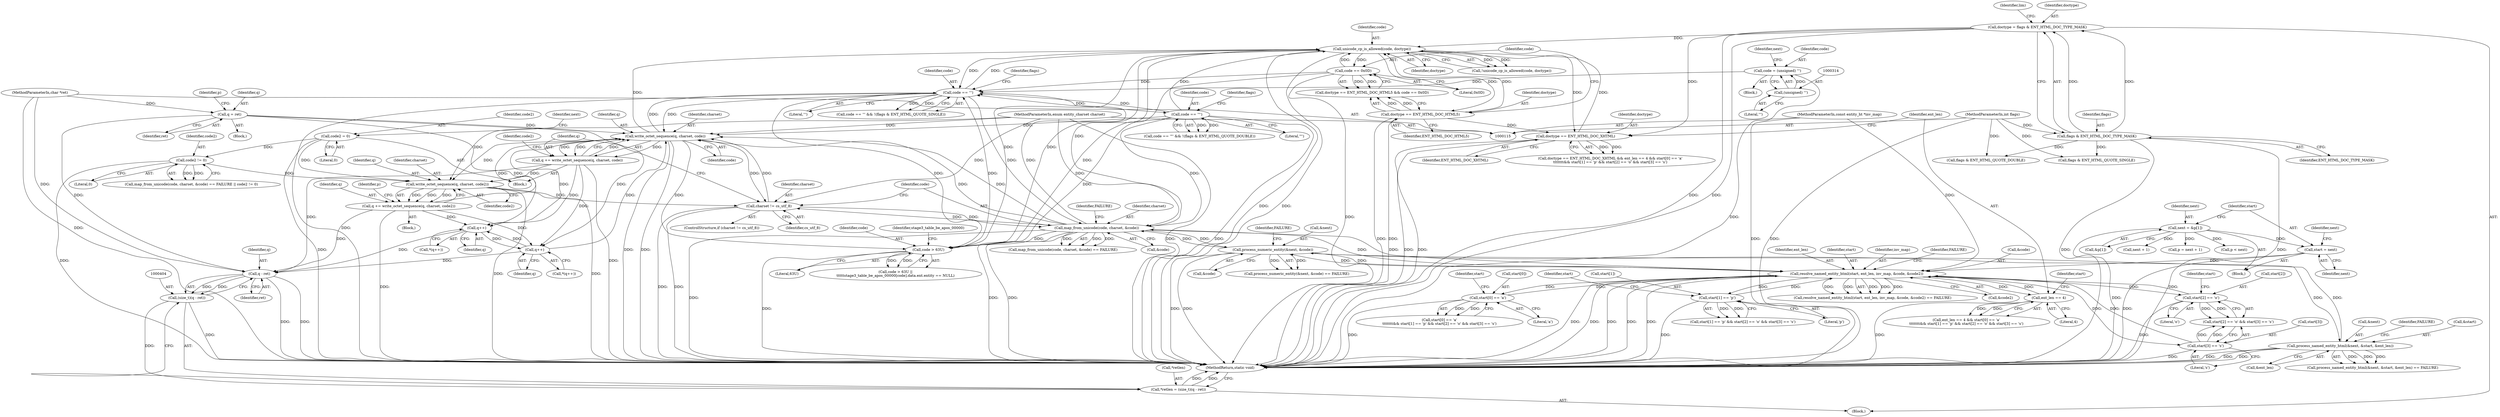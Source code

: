 digraph "0_php-src_0da8b8b801f9276359262f1ef8274c7812d3dfda?w=1_9@pointer" {
"1000405" [label="(Call,q - ret)"];
"1000392" [label="(Call,q++)"];
"1000180" [label="(Call,q++)"];
"1000361" [label="(Call,q += write_octet_sequence(q, charset, code))"];
"1000363" [label="(Call,write_octet_sequence(q, charset, code))"];
"1000149" [label="(Call,q = ret)"];
"1000118" [label="(MethodParameterIn,char *ret)"];
"1000370" [label="(Call,q += write_octet_sequence(q, charset, code2))"];
"1000372" [label="(Call,write_octet_sequence(q, charset, code2))"];
"1000123" [label="(MethodParameterIn,enum entity_charset charset)"];
"1000158" [label="(Call,code2 = 0)"];
"1000357" [label="(Call,code2 != 0)"];
"1000351" [label="(Call,map_from_unicode(code, charset, &code))"];
"1000335" [label="(Call,code == '\"')"];
"1000327" [label="(Call,code == '\'')"];
"1000311" [label="(Call,code = (unsigned) '\'')"];
"1000313" [label="(Call,(unsigned) '\'')"];
"1000238" [label="(Call,code == 0x0D)"];
"1000231" [label="(Call,unicode_cp_is_allowed(code, doctype))"];
"1000213" [label="(Call,code > 63U)"];
"1000129" [label="(Call,doctype = flags & ENT_HTML_DOC_TYPE_MASK)"];
"1000131" [label="(Call,flags & ENT_HTML_DOC_TYPE_MASK)"];
"1000121" [label="(MethodParameterIn,int flags)"];
"1000280" [label="(Call,doctype == ENT_HTML_DOC_XHTML)"];
"1000235" [label="(Call,doctype == ENT_HTML_DOC_HTML5)"];
"1000344" [label="(Call,charset != cs_utf_8)"];
"1000268" [label="(Call,resolve_named_entity_html(start, ent_len, inv_map, &code, &code2))"];
"1000252" [label="(Call,start = next)"];
"1000246" [label="(Call,next = &p[1])"];
"1000288" [label="(Call,start[0] == 'a')"];
"1000300" [label="(Call,start[2] == 'o')"];
"1000305" [label="(Call,start[3] == 's')"];
"1000294" [label="(Call,start[1] == 'p')"];
"1000284" [label="(Call,ent_len == 4)"];
"1000122" [label="(MethodParameterIn,const entity_ht *inv_map)"];
"1000201" [label="(Call,process_numeric_entity(&next, &code))"];
"1000257" [label="(Call,process_named_entity_html(&next, &start, &ent_len))"];
"1000403" [label="(Call,(size_t)(q - ret))"];
"1000400" [label="(Call,*retlen = (size_t)(q - ret))"];
"1000283" [label="(Call,ent_len == 4 && start[0] == 'a'\n\t\t\t\t\t\t\t&& start[1] == 'p' && start[2] == 'o' && start[3] == 's')"];
"1000133" [label="(Identifier,ENT_HTML_DOC_TYPE_MASK)"];
"1000204" [label="(Call,&code)"];
"1000400" [label="(Call,*retlen = (size_t)(q - ret))"];
"1000124" [label="(Block,)"];
"1000359" [label="(Literal,0)"];
"1000279" [label="(Call,doctype == ENT_HTML_DOC_XHTML && ent_len == 4 && start[0] == 'a'\n\t\t\t\t\t\t\t&& start[1] == 'p' && start[2] == 'o' && start[3] == 's')"];
"1000118" [label="(MethodParameterIn,char *ret)"];
"1000252" [label="(Call,start = next)"];
"1000406" [label="(Identifier,q)"];
"1000264" [label="(Identifier,FAILURE)"];
"1000257" [label="(Call,process_named_entity_html(&next, &start, &ent_len))"];
"1000335" [label="(Call,code == '\"')"];
"1000357" [label="(Call,code2 != 0)"];
"1000129" [label="(Call,doctype = flags & ENT_HTML_DOC_TYPE_MASK)"];
"1000369" [label="(Block,)"];
"1000272" [label="(Call,&code)"];
"1000364" [label="(Identifier,q)"];
"1000201" [label="(Call,process_numeric_entity(&next, &code))"];
"1000302" [label="(Identifier,start)"];
"1000213" [label="(Call,code > 63U)"];
"1000375" [label="(Identifier,code2)"];
"1000233" [label="(Identifier,doctype)"];
"1000405" [label="(Call,q - ret)"];
"1000135" [label="(Identifier,lim)"];
"1000301" [label="(Call,start[2])"];
"1000332" [label="(Identifier,flags)"];
"1000260" [label="(Call,&start)"];
"1000371" [label="(Identifier,q)"];
"1000298" [label="(Literal,'p')"];
"1000362" [label="(Identifier,q)"];
"1000180" [label="(Call,q++)"];
"1000312" [label="(Identifier,code)"];
"1000132" [label="(Identifier,flags)"];
"1000268" [label="(Call,resolve_named_entity_html(start, ent_len, inv_map, &code, &code2))"];
"1000246" [label="(Call,next = &p[1])"];
"1000179" [label="(Call,*(q++))"];
"1000322" [label="(Identifier,next)"];
"1000181" [label="(Identifier,q)"];
"1000131" [label="(Call,flags & ENT_HTML_DOC_TYPE_MASK)"];
"1000270" [label="(Identifier,ent_len)"];
"1000339" [label="(Call,flags & ENT_HTML_QUOTE_DOUBLE)"];
"1000361" [label="(Call,q += write_octet_sequence(q, charset, code))"];
"1000258" [label="(Call,&next)"];
"1000299" [label="(Call,start[2] == 'o' && start[3] == 's')"];
"1000336" [label="(Identifier,code)"];
"1000366" [label="(Identifier,code)"];
"1000329" [label="(Literal,'\'')"];
"1000123" [label="(MethodParameterIn,enum entity_charset charset)"];
"1000286" [label="(Literal,4)"];
"1000253" [label="(Identifier,start)"];
"1000212" [label="(Call,code > 63U ||\n\t\t\t\t\tstage3_table_be_apos_00000[code].data.ent.entity == NULL)"];
"1000230" [label="(Call,!unicode_cp_is_allowed(code, doctype))"];
"1000159" [label="(Identifier,code2)"];
"1000327" [label="(Call,code == '\'')"];
"1000392" [label="(Call,q++)"];
"1000345" [label="(Identifier,charset)"];
"1000259" [label="(Identifier,next)"];
"1000376" [label="(Call,p = next + 1)"];
"1000384" [label="(Call,p < next)"];
"1000235" [label="(Call,doctype == ENT_HTML_DOC_HTML5)"];
"1000306" [label="(Call,start[3])"];
"1000352" [label="(Identifier,code)"];
"1000326" [label="(Call,code == '\'' && !(flags & ENT_HTML_QUOTE_SINGLE))"];
"1000284" [label="(Call,ent_len == 4)"];
"1000282" [label="(Identifier,ENT_HTML_DOC_XHTML)"];
"1000153" [label="(Identifier,p)"];
"1000350" [label="(Call,map_from_unicode(code, charset, &code) == FAILURE)"];
"1000300" [label="(Call,start[2] == 'o')"];
"1000287" [label="(Call,start[0] == 'a'\n\t\t\t\t\t\t\t&& start[1] == 'p' && start[2] == 'o' && start[3] == 's')"];
"1000232" [label="(Identifier,code)"];
"1000334" [label="(Call,code == '\"' && !(flags & ENT_HTML_QUOTE_DOUBLE))"];
"1000305" [label="(Call,start[3] == 's')"];
"1000393" [label="(Identifier,q)"];
"1000151" [label="(Identifier,ret)"];
"1000267" [label="(Call,resolve_named_entity_html(start, ent_len, inv_map, &code, &code2) == FAILURE)"];
"1000254" [label="(Identifier,next)"];
"1000285" [label="(Identifier,ent_len)"];
"1000200" [label="(Call,process_numeric_entity(&next, &code) == FAILURE)"];
"1000309" [label="(Literal,'s')"];
"1000343" [label="(ControlStructure,if (charset != cs_utf_8))"];
"1000155" [label="(Block,)"];
"1000337" [label="(Literal,'\"')"];
"1000292" [label="(Literal,'a')"];
"1000377" [label="(Identifier,p)"];
"1000269" [label="(Identifier,start)"];
"1000315" [label="(Literal,'\'')"];
"1000344" [label="(Call,charset != cs_utf_8)"];
"1000240" [label="(Literal,0x0D)"];
"1000234" [label="(Call,doctype == ENT_HTML_DOC_HTML5 && code == 0x0D)"];
"1000248" [label="(Call,&p[1])"];
"1000374" [label="(Identifier,charset)"];
"1000363" [label="(Call,write_octet_sequence(q, charset, code))"];
"1000407" [label="(Identifier,ret)"];
"1000351" [label="(Call,map_from_unicode(code, charset, &code))"];
"1000121" [label="(MethodParameterIn,int flags)"];
"1000290" [label="(Identifier,start)"];
"1000158" [label="(Call,code2 = 0)"];
"1000346" [label="(Identifier,cs_utf_8)"];
"1000349" [label="(Call,map_from_unicode(code, charset, &code) == FAILURE || code2 != 0)"];
"1000149" [label="(Call,q = ret)"];
"1000163" [label="(Identifier,next)"];
"1000238" [label="(Call,code == 0x0D)"];
"1000271" [label="(Identifier,inv_map)"];
"1000293" [label="(Call,start[1] == 'p' && start[2] == 'o' && start[3] == 's')"];
"1000304" [label="(Literal,'o')"];
"1000365" [label="(Identifier,charset)"];
"1000122" [label="(MethodParameterIn,const entity_ht *inv_map)"];
"1000401" [label="(Call,*retlen)"];
"1000276" [label="(Identifier,FAILURE)"];
"1000391" [label="(Call,*(q++))"];
"1000262" [label="(Call,&ent_len)"];
"1000294" [label="(Call,start[1] == 'p')"];
"1000288" [label="(Call,start[0] == 'a')"];
"1000378" [label="(Call,next + 1)"];
"1000239" [label="(Identifier,code)"];
"1000289" [label="(Call,start[0])"];
"1000280" [label="(Call,doctype == ENT_HTML_DOC_XHTML)"];
"1000372" [label="(Call,write_octet_sequence(q, charset, code2))"];
"1000150" [label="(Identifier,q)"];
"1000313" [label="(Call,(unsigned) '\'')"];
"1000368" [label="(Identifier,code2)"];
"1000295" [label="(Call,start[1])"];
"1000296" [label="(Identifier,start)"];
"1000247" [label="(Identifier,next)"];
"1000354" [label="(Call,&code)"];
"1000256" [label="(Call,process_named_entity_html(&next, &start, &ent_len) == FAILURE)"];
"1000145" [label="(Block,)"];
"1000408" [label="(MethodReturn,static void)"];
"1000311" [label="(Call,code = (unsigned) '\'')"];
"1000214" [label="(Identifier,code)"];
"1000130" [label="(Identifier,doctype)"];
"1000281" [label="(Identifier,doctype)"];
"1000236" [label="(Identifier,doctype)"];
"1000328" [label="(Identifier,code)"];
"1000370" [label="(Call,q += write_octet_sequence(q, charset, code2))"];
"1000356" [label="(Identifier,FAILURE)"];
"1000358" [label="(Identifier,code2)"];
"1000231" [label="(Call,unicode_cp_is_allowed(code, doctype))"];
"1000221" [label="(Identifier,stage3_table_be_apos_00000)"];
"1000373" [label="(Identifier,q)"];
"1000215" [label="(Literal,63U)"];
"1000237" [label="(Identifier,ENT_HTML_DOC_HTML5)"];
"1000206" [label="(Identifier,FAILURE)"];
"1000331" [label="(Call,flags & ENT_HTML_QUOTE_SINGLE)"];
"1000243" [label="(Block,)"];
"1000340" [label="(Identifier,flags)"];
"1000160" [label="(Literal,0)"];
"1000353" [label="(Identifier,charset)"];
"1000307" [label="(Identifier,start)"];
"1000202" [label="(Call,&next)"];
"1000403" [label="(Call,(size_t)(q - ret))"];
"1000274" [label="(Call,&code2)"];
"1000310" [label="(Block,)"];
"1000405" -> "1000403"  [label="AST: "];
"1000405" -> "1000407"  [label="CFG: "];
"1000406" -> "1000405"  [label="AST: "];
"1000407" -> "1000405"  [label="AST: "];
"1000403" -> "1000405"  [label="CFG: "];
"1000405" -> "1000408"  [label="DDG: "];
"1000405" -> "1000408"  [label="DDG: "];
"1000405" -> "1000403"  [label="DDG: "];
"1000405" -> "1000403"  [label="DDG: "];
"1000392" -> "1000405"  [label="DDG: "];
"1000180" -> "1000405"  [label="DDG: "];
"1000361" -> "1000405"  [label="DDG: "];
"1000149" -> "1000405"  [label="DDG: "];
"1000370" -> "1000405"  [label="DDG: "];
"1000118" -> "1000405"  [label="DDG: "];
"1000392" -> "1000391"  [label="AST: "];
"1000392" -> "1000393"  [label="CFG: "];
"1000393" -> "1000392"  [label="AST: "];
"1000391" -> "1000392"  [label="CFG: "];
"1000392" -> "1000180"  [label="DDG: "];
"1000392" -> "1000363"  [label="DDG: "];
"1000180" -> "1000392"  [label="DDG: "];
"1000361" -> "1000392"  [label="DDG: "];
"1000149" -> "1000392"  [label="DDG: "];
"1000370" -> "1000392"  [label="DDG: "];
"1000180" -> "1000179"  [label="AST: "];
"1000180" -> "1000181"  [label="CFG: "];
"1000181" -> "1000180"  [label="AST: "];
"1000179" -> "1000180"  [label="CFG: "];
"1000361" -> "1000180"  [label="DDG: "];
"1000149" -> "1000180"  [label="DDG: "];
"1000370" -> "1000180"  [label="DDG: "];
"1000180" -> "1000363"  [label="DDG: "];
"1000361" -> "1000155"  [label="AST: "];
"1000361" -> "1000363"  [label="CFG: "];
"1000362" -> "1000361"  [label="AST: "];
"1000363" -> "1000361"  [label="AST: "];
"1000368" -> "1000361"  [label="CFG: "];
"1000361" -> "1000408"  [label="DDG: "];
"1000363" -> "1000361"  [label="DDG: "];
"1000363" -> "1000361"  [label="DDG: "];
"1000363" -> "1000361"  [label="DDG: "];
"1000361" -> "1000363"  [label="DDG: "];
"1000361" -> "1000372"  [label="DDG: "];
"1000363" -> "1000366"  [label="CFG: "];
"1000364" -> "1000363"  [label="AST: "];
"1000365" -> "1000363"  [label="AST: "];
"1000366" -> "1000363"  [label="AST: "];
"1000363" -> "1000408"  [label="DDG: "];
"1000363" -> "1000408"  [label="DDG: "];
"1000363" -> "1000213"  [label="DDG: "];
"1000363" -> "1000231"  [label="DDG: "];
"1000363" -> "1000327"  [label="DDG: "];
"1000363" -> "1000344"  [label="DDG: "];
"1000149" -> "1000363"  [label="DDG: "];
"1000370" -> "1000363"  [label="DDG: "];
"1000351" -> "1000363"  [label="DDG: "];
"1000351" -> "1000363"  [label="DDG: "];
"1000344" -> "1000363"  [label="DDG: "];
"1000123" -> "1000363"  [label="DDG: "];
"1000335" -> "1000363"  [label="DDG: "];
"1000327" -> "1000363"  [label="DDG: "];
"1000363" -> "1000372"  [label="DDG: "];
"1000149" -> "1000145"  [label="AST: "];
"1000149" -> "1000151"  [label="CFG: "];
"1000150" -> "1000149"  [label="AST: "];
"1000151" -> "1000149"  [label="AST: "];
"1000153" -> "1000149"  [label="CFG: "];
"1000118" -> "1000149"  [label="DDG: "];
"1000118" -> "1000115"  [label="AST: "];
"1000118" -> "1000408"  [label="DDG: "];
"1000370" -> "1000369"  [label="AST: "];
"1000370" -> "1000372"  [label="CFG: "];
"1000371" -> "1000370"  [label="AST: "];
"1000372" -> "1000370"  [label="AST: "];
"1000377" -> "1000370"  [label="CFG: "];
"1000370" -> "1000408"  [label="DDG: "];
"1000372" -> "1000370"  [label="DDG: "];
"1000372" -> "1000370"  [label="DDG: "];
"1000372" -> "1000370"  [label="DDG: "];
"1000372" -> "1000375"  [label="CFG: "];
"1000373" -> "1000372"  [label="AST: "];
"1000374" -> "1000372"  [label="AST: "];
"1000375" -> "1000372"  [label="AST: "];
"1000372" -> "1000408"  [label="DDG: "];
"1000372" -> "1000408"  [label="DDG: "];
"1000372" -> "1000344"  [label="DDG: "];
"1000123" -> "1000372"  [label="DDG: "];
"1000158" -> "1000372"  [label="DDG: "];
"1000357" -> "1000372"  [label="DDG: "];
"1000123" -> "1000115"  [label="AST: "];
"1000123" -> "1000408"  [label="DDG: "];
"1000123" -> "1000344"  [label="DDG: "];
"1000123" -> "1000351"  [label="DDG: "];
"1000158" -> "1000155"  [label="AST: "];
"1000158" -> "1000160"  [label="CFG: "];
"1000159" -> "1000158"  [label="AST: "];
"1000160" -> "1000158"  [label="AST: "];
"1000163" -> "1000158"  [label="CFG: "];
"1000158" -> "1000408"  [label="DDG: "];
"1000158" -> "1000357"  [label="DDG: "];
"1000357" -> "1000349"  [label="AST: "];
"1000357" -> "1000359"  [label="CFG: "];
"1000358" -> "1000357"  [label="AST: "];
"1000359" -> "1000357"  [label="AST: "];
"1000349" -> "1000357"  [label="CFG: "];
"1000357" -> "1000408"  [label="DDG: "];
"1000357" -> "1000349"  [label="DDG: "];
"1000357" -> "1000349"  [label="DDG: "];
"1000351" -> "1000350"  [label="AST: "];
"1000351" -> "1000354"  [label="CFG: "];
"1000352" -> "1000351"  [label="AST: "];
"1000353" -> "1000351"  [label="AST: "];
"1000354" -> "1000351"  [label="AST: "];
"1000356" -> "1000351"  [label="CFG: "];
"1000351" -> "1000408"  [label="DDG: "];
"1000351" -> "1000408"  [label="DDG: "];
"1000351" -> "1000408"  [label="DDG: "];
"1000351" -> "1000201"  [label="DDG: "];
"1000351" -> "1000213"  [label="DDG: "];
"1000351" -> "1000231"  [label="DDG: "];
"1000351" -> "1000268"  [label="DDG: "];
"1000351" -> "1000327"  [label="DDG: "];
"1000351" -> "1000344"  [label="DDG: "];
"1000351" -> "1000350"  [label="DDG: "];
"1000351" -> "1000350"  [label="DDG: "];
"1000351" -> "1000350"  [label="DDG: "];
"1000335" -> "1000351"  [label="DDG: "];
"1000327" -> "1000351"  [label="DDG: "];
"1000344" -> "1000351"  [label="DDG: "];
"1000268" -> "1000351"  [label="DDG: "];
"1000201" -> "1000351"  [label="DDG: "];
"1000335" -> "1000334"  [label="AST: "];
"1000335" -> "1000337"  [label="CFG: "];
"1000336" -> "1000335"  [label="AST: "];
"1000337" -> "1000335"  [label="AST: "];
"1000340" -> "1000335"  [label="CFG: "];
"1000334" -> "1000335"  [label="CFG: "];
"1000335" -> "1000408"  [label="DDG: "];
"1000335" -> "1000213"  [label="DDG: "];
"1000335" -> "1000231"  [label="DDG: "];
"1000335" -> "1000327"  [label="DDG: "];
"1000335" -> "1000334"  [label="DDG: "];
"1000335" -> "1000334"  [label="DDG: "];
"1000327" -> "1000335"  [label="DDG: "];
"1000327" -> "1000326"  [label="AST: "];
"1000327" -> "1000329"  [label="CFG: "];
"1000328" -> "1000327"  [label="AST: "];
"1000329" -> "1000327"  [label="AST: "];
"1000332" -> "1000327"  [label="CFG: "];
"1000326" -> "1000327"  [label="CFG: "];
"1000327" -> "1000408"  [label="DDG: "];
"1000327" -> "1000213"  [label="DDG: "];
"1000327" -> "1000231"  [label="DDG: "];
"1000327" -> "1000326"  [label="DDG: "];
"1000327" -> "1000326"  [label="DDG: "];
"1000311" -> "1000327"  [label="DDG: "];
"1000238" -> "1000327"  [label="DDG: "];
"1000213" -> "1000327"  [label="DDG: "];
"1000231" -> "1000327"  [label="DDG: "];
"1000311" -> "1000310"  [label="AST: "];
"1000311" -> "1000313"  [label="CFG: "];
"1000312" -> "1000311"  [label="AST: "];
"1000313" -> "1000311"  [label="AST: "];
"1000322" -> "1000311"  [label="CFG: "];
"1000311" -> "1000408"  [label="DDG: "];
"1000313" -> "1000311"  [label="DDG: "];
"1000313" -> "1000315"  [label="CFG: "];
"1000314" -> "1000313"  [label="AST: "];
"1000315" -> "1000313"  [label="AST: "];
"1000238" -> "1000234"  [label="AST: "];
"1000238" -> "1000240"  [label="CFG: "];
"1000239" -> "1000238"  [label="AST: "];
"1000240" -> "1000238"  [label="AST: "];
"1000234" -> "1000238"  [label="CFG: "];
"1000238" -> "1000408"  [label="DDG: "];
"1000238" -> "1000213"  [label="DDG: "];
"1000238" -> "1000231"  [label="DDG: "];
"1000238" -> "1000234"  [label="DDG: "];
"1000238" -> "1000234"  [label="DDG: "];
"1000231" -> "1000238"  [label="DDG: "];
"1000231" -> "1000230"  [label="AST: "];
"1000231" -> "1000233"  [label="CFG: "];
"1000232" -> "1000231"  [label="AST: "];
"1000233" -> "1000231"  [label="AST: "];
"1000230" -> "1000231"  [label="CFG: "];
"1000231" -> "1000408"  [label="DDG: "];
"1000231" -> "1000408"  [label="DDG: "];
"1000231" -> "1000213"  [label="DDG: "];
"1000231" -> "1000230"  [label="DDG: "];
"1000231" -> "1000230"  [label="DDG: "];
"1000213" -> "1000231"  [label="DDG: "];
"1000129" -> "1000231"  [label="DDG: "];
"1000280" -> "1000231"  [label="DDG: "];
"1000235" -> "1000231"  [label="DDG: "];
"1000231" -> "1000235"  [label="DDG: "];
"1000231" -> "1000280"  [label="DDG: "];
"1000213" -> "1000212"  [label="AST: "];
"1000213" -> "1000215"  [label="CFG: "];
"1000214" -> "1000213"  [label="AST: "];
"1000215" -> "1000213"  [label="AST: "];
"1000221" -> "1000213"  [label="CFG: "];
"1000212" -> "1000213"  [label="CFG: "];
"1000213" -> "1000408"  [label="DDG: "];
"1000213" -> "1000212"  [label="DDG: "];
"1000213" -> "1000212"  [label="DDG: "];
"1000129" -> "1000124"  [label="AST: "];
"1000129" -> "1000131"  [label="CFG: "];
"1000130" -> "1000129"  [label="AST: "];
"1000131" -> "1000129"  [label="AST: "];
"1000135" -> "1000129"  [label="CFG: "];
"1000129" -> "1000408"  [label="DDG: "];
"1000129" -> "1000408"  [label="DDG: "];
"1000131" -> "1000129"  [label="DDG: "];
"1000131" -> "1000129"  [label="DDG: "];
"1000129" -> "1000280"  [label="DDG: "];
"1000131" -> "1000133"  [label="CFG: "];
"1000132" -> "1000131"  [label="AST: "];
"1000133" -> "1000131"  [label="AST: "];
"1000131" -> "1000408"  [label="DDG: "];
"1000131" -> "1000408"  [label="DDG: "];
"1000121" -> "1000131"  [label="DDG: "];
"1000131" -> "1000331"  [label="DDG: "];
"1000131" -> "1000339"  [label="DDG: "];
"1000121" -> "1000115"  [label="AST: "];
"1000121" -> "1000408"  [label="DDG: "];
"1000121" -> "1000331"  [label="DDG: "];
"1000121" -> "1000339"  [label="DDG: "];
"1000280" -> "1000279"  [label="AST: "];
"1000280" -> "1000282"  [label="CFG: "];
"1000281" -> "1000280"  [label="AST: "];
"1000282" -> "1000280"  [label="AST: "];
"1000285" -> "1000280"  [label="CFG: "];
"1000279" -> "1000280"  [label="CFG: "];
"1000280" -> "1000408"  [label="DDG: "];
"1000280" -> "1000408"  [label="DDG: "];
"1000280" -> "1000279"  [label="DDG: "];
"1000280" -> "1000279"  [label="DDG: "];
"1000235" -> "1000280"  [label="DDG: "];
"1000235" -> "1000234"  [label="AST: "];
"1000235" -> "1000237"  [label="CFG: "];
"1000236" -> "1000235"  [label="AST: "];
"1000237" -> "1000235"  [label="AST: "];
"1000239" -> "1000235"  [label="CFG: "];
"1000234" -> "1000235"  [label="CFG: "];
"1000235" -> "1000408"  [label="DDG: "];
"1000235" -> "1000408"  [label="DDG: "];
"1000235" -> "1000234"  [label="DDG: "];
"1000235" -> "1000234"  [label="DDG: "];
"1000344" -> "1000343"  [label="AST: "];
"1000344" -> "1000346"  [label="CFG: "];
"1000345" -> "1000344"  [label="AST: "];
"1000346" -> "1000344"  [label="AST: "];
"1000352" -> "1000344"  [label="CFG: "];
"1000362" -> "1000344"  [label="CFG: "];
"1000344" -> "1000408"  [label="DDG: "];
"1000344" -> "1000408"  [label="DDG: "];
"1000268" -> "1000267"  [label="AST: "];
"1000268" -> "1000274"  [label="CFG: "];
"1000269" -> "1000268"  [label="AST: "];
"1000270" -> "1000268"  [label="AST: "];
"1000271" -> "1000268"  [label="AST: "];
"1000272" -> "1000268"  [label="AST: "];
"1000274" -> "1000268"  [label="AST: "];
"1000276" -> "1000268"  [label="CFG: "];
"1000268" -> "1000408"  [label="DDG: "];
"1000268" -> "1000408"  [label="DDG: "];
"1000268" -> "1000408"  [label="DDG: "];
"1000268" -> "1000408"  [label="DDG: "];
"1000268" -> "1000408"  [label="DDG: "];
"1000268" -> "1000201"  [label="DDG: "];
"1000268" -> "1000267"  [label="DDG: "];
"1000268" -> "1000267"  [label="DDG: "];
"1000268" -> "1000267"  [label="DDG: "];
"1000268" -> "1000267"  [label="DDG: "];
"1000268" -> "1000267"  [label="DDG: "];
"1000252" -> "1000268"  [label="DDG: "];
"1000288" -> "1000268"  [label="DDG: "];
"1000300" -> "1000268"  [label="DDG: "];
"1000305" -> "1000268"  [label="DDG: "];
"1000294" -> "1000268"  [label="DDG: "];
"1000284" -> "1000268"  [label="DDG: "];
"1000122" -> "1000268"  [label="DDG: "];
"1000201" -> "1000268"  [label="DDG: "];
"1000268" -> "1000284"  [label="DDG: "];
"1000268" -> "1000288"  [label="DDG: "];
"1000268" -> "1000294"  [label="DDG: "];
"1000268" -> "1000300"  [label="DDG: "];
"1000268" -> "1000305"  [label="DDG: "];
"1000252" -> "1000243"  [label="AST: "];
"1000252" -> "1000254"  [label="CFG: "];
"1000253" -> "1000252"  [label="AST: "];
"1000254" -> "1000252"  [label="AST: "];
"1000259" -> "1000252"  [label="CFG: "];
"1000252" -> "1000408"  [label="DDG: "];
"1000246" -> "1000252"  [label="DDG: "];
"1000246" -> "1000243"  [label="AST: "];
"1000246" -> "1000248"  [label="CFG: "];
"1000247" -> "1000246"  [label="AST: "];
"1000248" -> "1000246"  [label="AST: "];
"1000253" -> "1000246"  [label="CFG: "];
"1000246" -> "1000408"  [label="DDG: "];
"1000246" -> "1000376"  [label="DDG: "];
"1000246" -> "1000378"  [label="DDG: "];
"1000246" -> "1000384"  [label="DDG: "];
"1000288" -> "1000287"  [label="AST: "];
"1000288" -> "1000292"  [label="CFG: "];
"1000289" -> "1000288"  [label="AST: "];
"1000292" -> "1000288"  [label="AST: "];
"1000296" -> "1000288"  [label="CFG: "];
"1000287" -> "1000288"  [label="CFG: "];
"1000288" -> "1000408"  [label="DDG: "];
"1000288" -> "1000287"  [label="DDG: "];
"1000288" -> "1000287"  [label="DDG: "];
"1000300" -> "1000299"  [label="AST: "];
"1000300" -> "1000304"  [label="CFG: "];
"1000301" -> "1000300"  [label="AST: "];
"1000304" -> "1000300"  [label="AST: "];
"1000307" -> "1000300"  [label="CFG: "];
"1000299" -> "1000300"  [label="CFG: "];
"1000300" -> "1000408"  [label="DDG: "];
"1000300" -> "1000299"  [label="DDG: "];
"1000300" -> "1000299"  [label="DDG: "];
"1000305" -> "1000299"  [label="AST: "];
"1000305" -> "1000309"  [label="CFG: "];
"1000306" -> "1000305"  [label="AST: "];
"1000309" -> "1000305"  [label="AST: "];
"1000299" -> "1000305"  [label="CFG: "];
"1000305" -> "1000408"  [label="DDG: "];
"1000305" -> "1000299"  [label="DDG: "];
"1000305" -> "1000299"  [label="DDG: "];
"1000294" -> "1000293"  [label="AST: "];
"1000294" -> "1000298"  [label="CFG: "];
"1000295" -> "1000294"  [label="AST: "];
"1000298" -> "1000294"  [label="AST: "];
"1000302" -> "1000294"  [label="CFG: "];
"1000293" -> "1000294"  [label="CFG: "];
"1000294" -> "1000408"  [label="DDG: "];
"1000294" -> "1000293"  [label="DDG: "];
"1000294" -> "1000293"  [label="DDG: "];
"1000284" -> "1000283"  [label="AST: "];
"1000284" -> "1000286"  [label="CFG: "];
"1000285" -> "1000284"  [label="AST: "];
"1000286" -> "1000284"  [label="AST: "];
"1000290" -> "1000284"  [label="CFG: "];
"1000283" -> "1000284"  [label="CFG: "];
"1000284" -> "1000408"  [label="DDG: "];
"1000284" -> "1000283"  [label="DDG: "];
"1000284" -> "1000283"  [label="DDG: "];
"1000122" -> "1000115"  [label="AST: "];
"1000122" -> "1000408"  [label="DDG: "];
"1000201" -> "1000200"  [label="AST: "];
"1000201" -> "1000204"  [label="CFG: "];
"1000202" -> "1000201"  [label="AST: "];
"1000204" -> "1000201"  [label="AST: "];
"1000206" -> "1000201"  [label="CFG: "];
"1000201" -> "1000408"  [label="DDG: "];
"1000201" -> "1000408"  [label="DDG: "];
"1000201" -> "1000200"  [label="DDG: "];
"1000201" -> "1000200"  [label="DDG: "];
"1000257" -> "1000201"  [label="DDG: "];
"1000201" -> "1000257"  [label="DDG: "];
"1000257" -> "1000256"  [label="AST: "];
"1000257" -> "1000262"  [label="CFG: "];
"1000258" -> "1000257"  [label="AST: "];
"1000260" -> "1000257"  [label="AST: "];
"1000262" -> "1000257"  [label="AST: "];
"1000264" -> "1000257"  [label="CFG: "];
"1000257" -> "1000408"  [label="DDG: "];
"1000257" -> "1000408"  [label="DDG: "];
"1000257" -> "1000408"  [label="DDG: "];
"1000257" -> "1000256"  [label="DDG: "];
"1000257" -> "1000256"  [label="DDG: "];
"1000257" -> "1000256"  [label="DDG: "];
"1000403" -> "1000400"  [label="AST: "];
"1000404" -> "1000403"  [label="AST: "];
"1000400" -> "1000403"  [label="CFG: "];
"1000403" -> "1000408"  [label="DDG: "];
"1000403" -> "1000400"  [label="DDG: "];
"1000400" -> "1000124"  [label="AST: "];
"1000401" -> "1000400"  [label="AST: "];
"1000408" -> "1000400"  [label="CFG: "];
"1000400" -> "1000408"  [label="DDG: "];
"1000400" -> "1000408"  [label="DDG: "];
}
